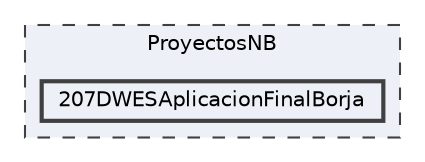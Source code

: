 digraph "D:/ProyectosNB/207DWESAplicacionFinalBorja"
{
 // LATEX_PDF_SIZE
  bgcolor="transparent";
  edge [fontname=Helvetica,fontsize=10,labelfontname=Helvetica,labelfontsize=10];
  node [fontname=Helvetica,fontsize=10,shape=box,height=0.2,width=0.4];
  compound=true
  subgraph clusterdir_ba4d2f79aed1221873120bc7786b9082 {
    graph [ bgcolor="#edf0f7", pencolor="grey25", label="ProyectosNB", fontname=Helvetica,fontsize=10 style="filled,dashed", URL="dir_ba4d2f79aed1221873120bc7786b9082.html",tooltip=""]
  dir_4442b386d8f30281c1f8f8d008c5a690 [label="207DWESAplicacionFinalBorja", fillcolor="#edf0f7", color="grey25", style="filled,bold", URL="dir_4442b386d8f30281c1f8f8d008c5a690.html",tooltip=""];
  }
}
